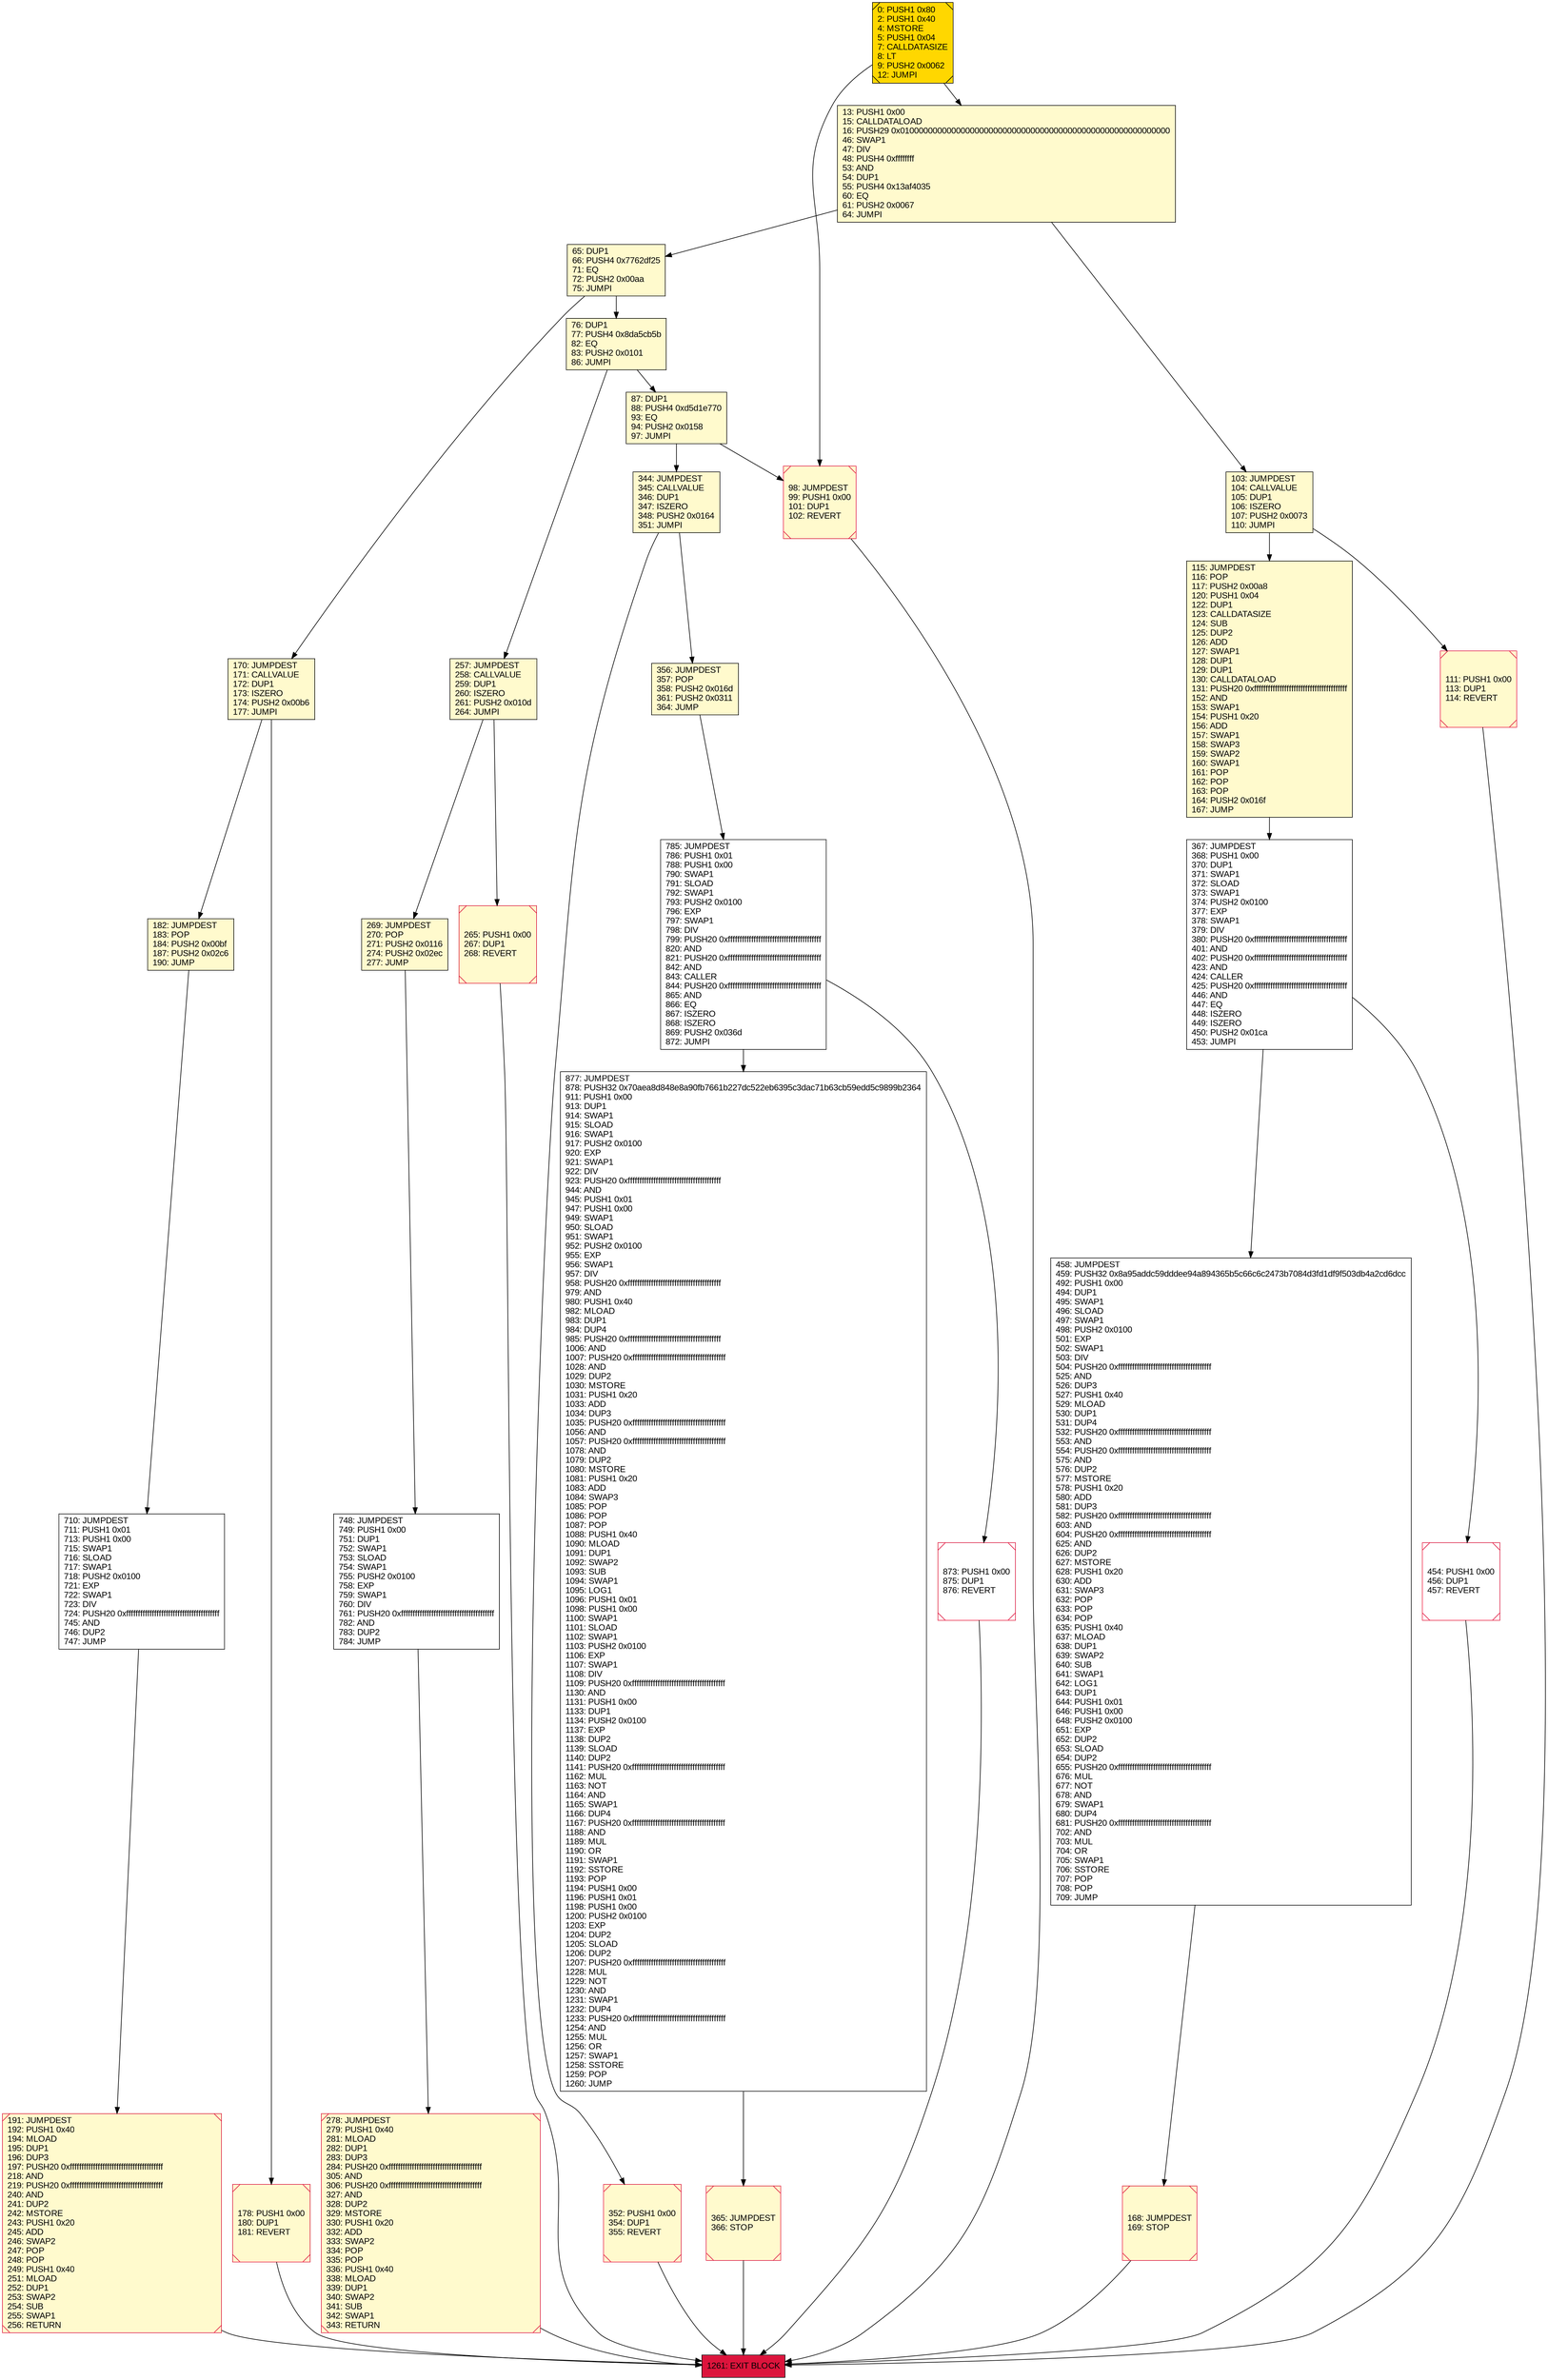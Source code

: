 digraph G {
bgcolor=transparent rankdir=UD;
node [shape=box style=filled color=black fillcolor=white fontname=arial fontcolor=black];
367 [label="367: JUMPDEST\l368: PUSH1 0x00\l370: DUP1\l371: SWAP1\l372: SLOAD\l373: SWAP1\l374: PUSH2 0x0100\l377: EXP\l378: SWAP1\l379: DIV\l380: PUSH20 0xffffffffffffffffffffffffffffffffffffffff\l401: AND\l402: PUSH20 0xffffffffffffffffffffffffffffffffffffffff\l423: AND\l424: CALLER\l425: PUSH20 0xffffffffffffffffffffffffffffffffffffffff\l446: AND\l447: EQ\l448: ISZERO\l449: ISZERO\l450: PUSH2 0x01ca\l453: JUMPI\l" ];
352 [label="352: PUSH1 0x00\l354: DUP1\l355: REVERT\l" fillcolor=lemonchiffon shape=Msquare color=crimson ];
87 [label="87: DUP1\l88: PUSH4 0xd5d1e770\l93: EQ\l94: PUSH2 0x0158\l97: JUMPI\l" fillcolor=lemonchiffon ];
344 [label="344: JUMPDEST\l345: CALLVALUE\l346: DUP1\l347: ISZERO\l348: PUSH2 0x0164\l351: JUMPI\l" fillcolor=lemonchiffon ];
278 [label="278: JUMPDEST\l279: PUSH1 0x40\l281: MLOAD\l282: DUP1\l283: DUP3\l284: PUSH20 0xffffffffffffffffffffffffffffffffffffffff\l305: AND\l306: PUSH20 0xffffffffffffffffffffffffffffffffffffffff\l327: AND\l328: DUP2\l329: MSTORE\l330: PUSH1 0x20\l332: ADD\l333: SWAP2\l334: POP\l335: POP\l336: PUSH1 0x40\l338: MLOAD\l339: DUP1\l340: SWAP2\l341: SUB\l342: SWAP1\l343: RETURN\l" fillcolor=lemonchiffon shape=Msquare color=crimson ];
873 [label="873: PUSH1 0x00\l875: DUP1\l876: REVERT\l" shape=Msquare color=crimson ];
103 [label="103: JUMPDEST\l104: CALLVALUE\l105: DUP1\l106: ISZERO\l107: PUSH2 0x0073\l110: JUMPI\l" fillcolor=lemonchiffon ];
458 [label="458: JUMPDEST\l459: PUSH32 0x8a95addc59dddee94a894365b5c66c6c2473b7084d3fd1df9f503db4a2cd6dcc\l492: PUSH1 0x00\l494: DUP1\l495: SWAP1\l496: SLOAD\l497: SWAP1\l498: PUSH2 0x0100\l501: EXP\l502: SWAP1\l503: DIV\l504: PUSH20 0xffffffffffffffffffffffffffffffffffffffff\l525: AND\l526: DUP3\l527: PUSH1 0x40\l529: MLOAD\l530: DUP1\l531: DUP4\l532: PUSH20 0xffffffffffffffffffffffffffffffffffffffff\l553: AND\l554: PUSH20 0xffffffffffffffffffffffffffffffffffffffff\l575: AND\l576: DUP2\l577: MSTORE\l578: PUSH1 0x20\l580: ADD\l581: DUP3\l582: PUSH20 0xffffffffffffffffffffffffffffffffffffffff\l603: AND\l604: PUSH20 0xffffffffffffffffffffffffffffffffffffffff\l625: AND\l626: DUP2\l627: MSTORE\l628: PUSH1 0x20\l630: ADD\l631: SWAP3\l632: POP\l633: POP\l634: POP\l635: PUSH1 0x40\l637: MLOAD\l638: DUP1\l639: SWAP2\l640: SUB\l641: SWAP1\l642: LOG1\l643: DUP1\l644: PUSH1 0x01\l646: PUSH1 0x00\l648: PUSH2 0x0100\l651: EXP\l652: DUP2\l653: SLOAD\l654: DUP2\l655: PUSH20 0xffffffffffffffffffffffffffffffffffffffff\l676: MUL\l677: NOT\l678: AND\l679: SWAP1\l680: DUP4\l681: PUSH20 0xffffffffffffffffffffffffffffffffffffffff\l702: AND\l703: MUL\l704: OR\l705: SWAP1\l706: SSTORE\l707: POP\l708: POP\l709: JUMP\l" ];
111 [label="111: PUSH1 0x00\l113: DUP1\l114: REVERT\l" fillcolor=lemonchiffon shape=Msquare color=crimson ];
170 [label="170: JUMPDEST\l171: CALLVALUE\l172: DUP1\l173: ISZERO\l174: PUSH2 0x00b6\l177: JUMPI\l" fillcolor=lemonchiffon ];
115 [label="115: JUMPDEST\l116: POP\l117: PUSH2 0x00a8\l120: PUSH1 0x04\l122: DUP1\l123: CALLDATASIZE\l124: SUB\l125: DUP2\l126: ADD\l127: SWAP1\l128: DUP1\l129: DUP1\l130: CALLDATALOAD\l131: PUSH20 0xffffffffffffffffffffffffffffffffffffffff\l152: AND\l153: SWAP1\l154: PUSH1 0x20\l156: ADD\l157: SWAP1\l158: SWAP3\l159: SWAP2\l160: SWAP1\l161: POP\l162: POP\l163: POP\l164: PUSH2 0x016f\l167: JUMP\l" fillcolor=lemonchiffon ];
13 [label="13: PUSH1 0x00\l15: CALLDATALOAD\l16: PUSH29 0x0100000000000000000000000000000000000000000000000000000000\l46: SWAP1\l47: DIV\l48: PUSH4 0xffffffff\l53: AND\l54: DUP1\l55: PUSH4 0x13af4035\l60: EQ\l61: PUSH2 0x0067\l64: JUMPI\l" fillcolor=lemonchiffon ];
178 [label="178: PUSH1 0x00\l180: DUP1\l181: REVERT\l" fillcolor=lemonchiffon shape=Msquare color=crimson ];
785 [label="785: JUMPDEST\l786: PUSH1 0x01\l788: PUSH1 0x00\l790: SWAP1\l791: SLOAD\l792: SWAP1\l793: PUSH2 0x0100\l796: EXP\l797: SWAP1\l798: DIV\l799: PUSH20 0xffffffffffffffffffffffffffffffffffffffff\l820: AND\l821: PUSH20 0xffffffffffffffffffffffffffffffffffffffff\l842: AND\l843: CALLER\l844: PUSH20 0xffffffffffffffffffffffffffffffffffffffff\l865: AND\l866: EQ\l867: ISZERO\l868: ISZERO\l869: PUSH2 0x036d\l872: JUMPI\l" ];
710 [label="710: JUMPDEST\l711: PUSH1 0x01\l713: PUSH1 0x00\l715: SWAP1\l716: SLOAD\l717: SWAP1\l718: PUSH2 0x0100\l721: EXP\l722: SWAP1\l723: DIV\l724: PUSH20 0xffffffffffffffffffffffffffffffffffffffff\l745: AND\l746: DUP2\l747: JUMP\l" ];
748 [label="748: JUMPDEST\l749: PUSH1 0x00\l751: DUP1\l752: SWAP1\l753: SLOAD\l754: SWAP1\l755: PUSH2 0x0100\l758: EXP\l759: SWAP1\l760: DIV\l761: PUSH20 0xffffffffffffffffffffffffffffffffffffffff\l782: AND\l783: DUP2\l784: JUMP\l" ];
269 [label="269: JUMPDEST\l270: POP\l271: PUSH2 0x0116\l274: PUSH2 0x02ec\l277: JUMP\l" fillcolor=lemonchiffon ];
877 [label="877: JUMPDEST\l878: PUSH32 0x70aea8d848e8a90fb7661b227dc522eb6395c3dac71b63cb59edd5c9899b2364\l911: PUSH1 0x00\l913: DUP1\l914: SWAP1\l915: SLOAD\l916: SWAP1\l917: PUSH2 0x0100\l920: EXP\l921: SWAP1\l922: DIV\l923: PUSH20 0xffffffffffffffffffffffffffffffffffffffff\l944: AND\l945: PUSH1 0x01\l947: PUSH1 0x00\l949: SWAP1\l950: SLOAD\l951: SWAP1\l952: PUSH2 0x0100\l955: EXP\l956: SWAP1\l957: DIV\l958: PUSH20 0xffffffffffffffffffffffffffffffffffffffff\l979: AND\l980: PUSH1 0x40\l982: MLOAD\l983: DUP1\l984: DUP4\l985: PUSH20 0xffffffffffffffffffffffffffffffffffffffff\l1006: AND\l1007: PUSH20 0xffffffffffffffffffffffffffffffffffffffff\l1028: AND\l1029: DUP2\l1030: MSTORE\l1031: PUSH1 0x20\l1033: ADD\l1034: DUP3\l1035: PUSH20 0xffffffffffffffffffffffffffffffffffffffff\l1056: AND\l1057: PUSH20 0xffffffffffffffffffffffffffffffffffffffff\l1078: AND\l1079: DUP2\l1080: MSTORE\l1081: PUSH1 0x20\l1083: ADD\l1084: SWAP3\l1085: POP\l1086: POP\l1087: POP\l1088: PUSH1 0x40\l1090: MLOAD\l1091: DUP1\l1092: SWAP2\l1093: SUB\l1094: SWAP1\l1095: LOG1\l1096: PUSH1 0x01\l1098: PUSH1 0x00\l1100: SWAP1\l1101: SLOAD\l1102: SWAP1\l1103: PUSH2 0x0100\l1106: EXP\l1107: SWAP1\l1108: DIV\l1109: PUSH20 0xffffffffffffffffffffffffffffffffffffffff\l1130: AND\l1131: PUSH1 0x00\l1133: DUP1\l1134: PUSH2 0x0100\l1137: EXP\l1138: DUP2\l1139: SLOAD\l1140: DUP2\l1141: PUSH20 0xffffffffffffffffffffffffffffffffffffffff\l1162: MUL\l1163: NOT\l1164: AND\l1165: SWAP1\l1166: DUP4\l1167: PUSH20 0xffffffffffffffffffffffffffffffffffffffff\l1188: AND\l1189: MUL\l1190: OR\l1191: SWAP1\l1192: SSTORE\l1193: POP\l1194: PUSH1 0x00\l1196: PUSH1 0x01\l1198: PUSH1 0x00\l1200: PUSH2 0x0100\l1203: EXP\l1204: DUP2\l1205: SLOAD\l1206: DUP2\l1207: PUSH20 0xffffffffffffffffffffffffffffffffffffffff\l1228: MUL\l1229: NOT\l1230: AND\l1231: SWAP1\l1232: DUP4\l1233: PUSH20 0xffffffffffffffffffffffffffffffffffffffff\l1254: AND\l1255: MUL\l1256: OR\l1257: SWAP1\l1258: SSTORE\l1259: POP\l1260: JUMP\l" ];
257 [label="257: JUMPDEST\l258: CALLVALUE\l259: DUP1\l260: ISZERO\l261: PUSH2 0x010d\l264: JUMPI\l" fillcolor=lemonchiffon ];
0 [label="0: PUSH1 0x80\l2: PUSH1 0x40\l4: MSTORE\l5: PUSH1 0x04\l7: CALLDATASIZE\l8: LT\l9: PUSH2 0x0062\l12: JUMPI\l" fillcolor=lemonchiffon shape=Msquare fillcolor=gold ];
182 [label="182: JUMPDEST\l183: POP\l184: PUSH2 0x00bf\l187: PUSH2 0x02c6\l190: JUMP\l" fillcolor=lemonchiffon ];
98 [label="98: JUMPDEST\l99: PUSH1 0x00\l101: DUP1\l102: REVERT\l" fillcolor=lemonchiffon shape=Msquare color=crimson ];
454 [label="454: PUSH1 0x00\l456: DUP1\l457: REVERT\l" shape=Msquare color=crimson ];
265 [label="265: PUSH1 0x00\l267: DUP1\l268: REVERT\l" fillcolor=lemonchiffon shape=Msquare color=crimson ];
65 [label="65: DUP1\l66: PUSH4 0x7762df25\l71: EQ\l72: PUSH2 0x00aa\l75: JUMPI\l" fillcolor=lemonchiffon ];
191 [label="191: JUMPDEST\l192: PUSH1 0x40\l194: MLOAD\l195: DUP1\l196: DUP3\l197: PUSH20 0xffffffffffffffffffffffffffffffffffffffff\l218: AND\l219: PUSH20 0xffffffffffffffffffffffffffffffffffffffff\l240: AND\l241: DUP2\l242: MSTORE\l243: PUSH1 0x20\l245: ADD\l246: SWAP2\l247: POP\l248: POP\l249: PUSH1 0x40\l251: MLOAD\l252: DUP1\l253: SWAP2\l254: SUB\l255: SWAP1\l256: RETURN\l" fillcolor=lemonchiffon shape=Msquare color=crimson ];
1261 [label="1261: EXIT BLOCK\l" fillcolor=crimson ];
356 [label="356: JUMPDEST\l357: POP\l358: PUSH2 0x016d\l361: PUSH2 0x0311\l364: JUMP\l" fillcolor=lemonchiffon ];
365 [label="365: JUMPDEST\l366: STOP\l" fillcolor=lemonchiffon shape=Msquare color=crimson ];
168 [label="168: JUMPDEST\l169: STOP\l" fillcolor=lemonchiffon shape=Msquare color=crimson ];
76 [label="76: DUP1\l77: PUSH4 0x8da5cb5b\l82: EQ\l83: PUSH2 0x0101\l86: JUMPI\l" fillcolor=lemonchiffon ];
87 -> 344;
0 -> 98;
191 -> 1261;
170 -> 178;
265 -> 1261;
344 -> 352;
257 -> 269;
103 -> 111;
98 -> 1261;
367 -> 458;
454 -> 1261;
257 -> 265;
168 -> 1261;
115 -> 367;
365 -> 1261;
65 -> 76;
76 -> 257;
13 -> 103;
877 -> 365;
103 -> 115;
785 -> 873;
748 -> 278;
87 -> 98;
111 -> 1261;
873 -> 1261;
367 -> 454;
278 -> 1261;
344 -> 356;
352 -> 1261;
0 -> 13;
710 -> 191;
785 -> 877;
170 -> 182;
458 -> 168;
13 -> 65;
76 -> 87;
269 -> 748;
65 -> 170;
356 -> 785;
182 -> 710;
178 -> 1261;
}